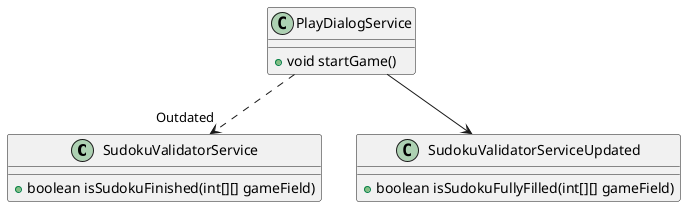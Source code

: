 @startuml
class SudokuValidatorService {
   + boolean isSudokuFinished(int[][] gameField)
}

class SudokuValidatorServiceUpdated {
   + boolean isSudokuFullyFilled(int[][] gameField)
}

class PlayDialogService {
   + void startGame()
}

PlayDialogService ..>"Outdated" SudokuValidatorService
PlayDialogService --> SudokuValidatorServiceUpdated
@enduml